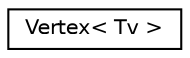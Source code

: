 digraph "Graphical Class Hierarchy"
{
 // LATEX_PDF_SIZE
  edge [fontname="Helvetica",fontsize="10",labelfontname="Helvetica",labelfontsize="10"];
  node [fontname="Helvetica",fontsize="10",shape=record];
  rankdir="LR";
  Node0 [label="Vertex\< Tv \>",height=0.2,width=0.4,color="black", fillcolor="white", style="filled",URL="$struct_vertex.html",tooltip=" "];
}
